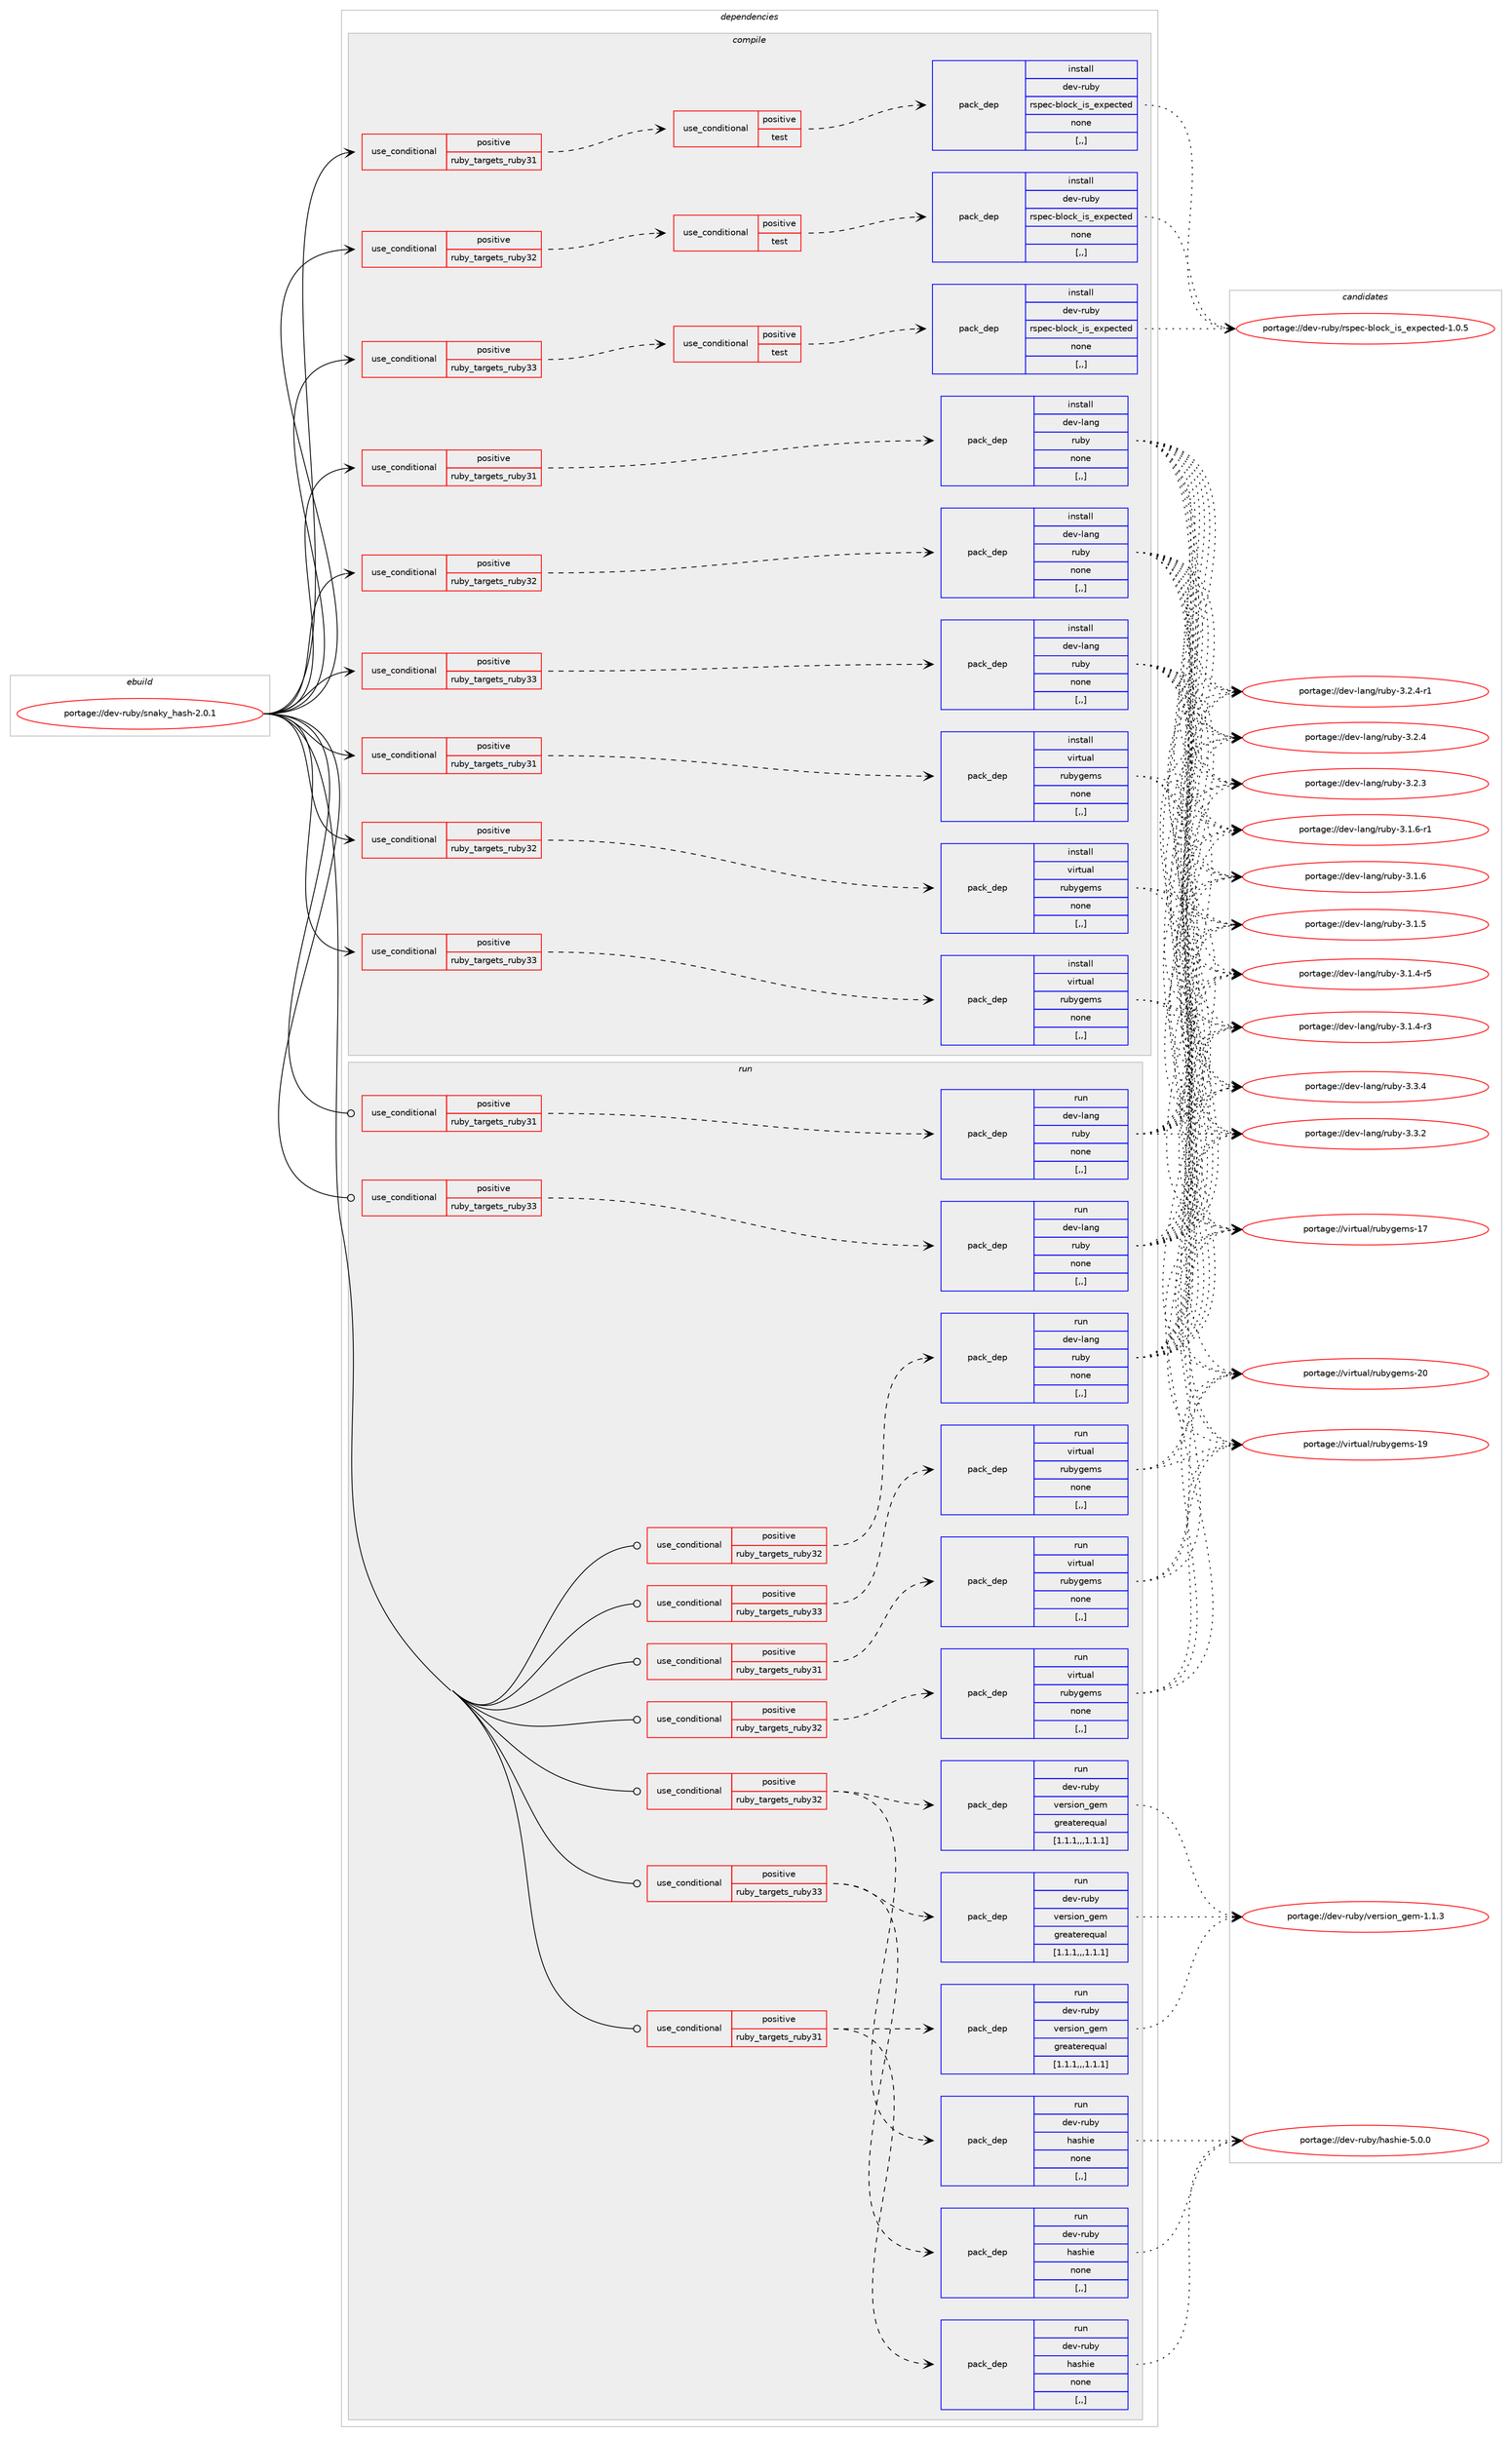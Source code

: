 digraph prolog {

# *************
# Graph options
# *************

newrank=true;
concentrate=true;
compound=true;
graph [rankdir=LR,fontname=Helvetica,fontsize=10,ranksep=1.5];#, ranksep=2.5, nodesep=0.2];
edge  [arrowhead=vee];
node  [fontname=Helvetica,fontsize=10];

# **********
# The ebuild
# **********

subgraph cluster_leftcol {
color=gray;
rank=same;
label=<<i>ebuild</i>>;
id [label="portage://dev-ruby/snaky_hash-2.0.1", color=red, width=4, href="../dev-ruby/snaky_hash-2.0.1.svg"];
}

# ****************
# The dependencies
# ****************

subgraph cluster_midcol {
color=gray;
label=<<i>dependencies</i>>;
subgraph cluster_compile {
fillcolor="#eeeeee";
style=filled;
label=<<i>compile</i>>;
subgraph cond56538 {
dependency203000 [label=<<TABLE BORDER="0" CELLBORDER="1" CELLSPACING="0" CELLPADDING="4"><TR><TD ROWSPAN="3" CELLPADDING="10">use_conditional</TD></TR><TR><TD>positive</TD></TR><TR><TD>ruby_targets_ruby31</TD></TR></TABLE>>, shape=none, color=red];
subgraph cond56539 {
dependency203001 [label=<<TABLE BORDER="0" CELLBORDER="1" CELLSPACING="0" CELLPADDING="4"><TR><TD ROWSPAN="3" CELLPADDING="10">use_conditional</TD></TR><TR><TD>positive</TD></TR><TR><TD>test</TD></TR></TABLE>>, shape=none, color=red];
subgraph pack145071 {
dependency203002 [label=<<TABLE BORDER="0" CELLBORDER="1" CELLSPACING="0" CELLPADDING="4" WIDTH="220"><TR><TD ROWSPAN="6" CELLPADDING="30">pack_dep</TD></TR><TR><TD WIDTH="110">install</TD></TR><TR><TD>dev-ruby</TD></TR><TR><TD>rspec-block_is_expected</TD></TR><TR><TD>none</TD></TR><TR><TD>[,,]</TD></TR></TABLE>>, shape=none, color=blue];
}
dependency203001:e -> dependency203002:w [weight=20,style="dashed",arrowhead="vee"];
}
dependency203000:e -> dependency203001:w [weight=20,style="dashed",arrowhead="vee"];
}
id:e -> dependency203000:w [weight=20,style="solid",arrowhead="vee"];
subgraph cond56540 {
dependency203003 [label=<<TABLE BORDER="0" CELLBORDER="1" CELLSPACING="0" CELLPADDING="4"><TR><TD ROWSPAN="3" CELLPADDING="10">use_conditional</TD></TR><TR><TD>positive</TD></TR><TR><TD>ruby_targets_ruby31</TD></TR></TABLE>>, shape=none, color=red];
subgraph pack145072 {
dependency203004 [label=<<TABLE BORDER="0" CELLBORDER="1" CELLSPACING="0" CELLPADDING="4" WIDTH="220"><TR><TD ROWSPAN="6" CELLPADDING="30">pack_dep</TD></TR><TR><TD WIDTH="110">install</TD></TR><TR><TD>dev-lang</TD></TR><TR><TD>ruby</TD></TR><TR><TD>none</TD></TR><TR><TD>[,,]</TD></TR></TABLE>>, shape=none, color=blue];
}
dependency203003:e -> dependency203004:w [weight=20,style="dashed",arrowhead="vee"];
}
id:e -> dependency203003:w [weight=20,style="solid",arrowhead="vee"];
subgraph cond56541 {
dependency203005 [label=<<TABLE BORDER="0" CELLBORDER="1" CELLSPACING="0" CELLPADDING="4"><TR><TD ROWSPAN="3" CELLPADDING="10">use_conditional</TD></TR><TR><TD>positive</TD></TR><TR><TD>ruby_targets_ruby31</TD></TR></TABLE>>, shape=none, color=red];
subgraph pack145073 {
dependency203006 [label=<<TABLE BORDER="0" CELLBORDER="1" CELLSPACING="0" CELLPADDING="4" WIDTH="220"><TR><TD ROWSPAN="6" CELLPADDING="30">pack_dep</TD></TR><TR><TD WIDTH="110">install</TD></TR><TR><TD>virtual</TD></TR><TR><TD>rubygems</TD></TR><TR><TD>none</TD></TR><TR><TD>[,,]</TD></TR></TABLE>>, shape=none, color=blue];
}
dependency203005:e -> dependency203006:w [weight=20,style="dashed",arrowhead="vee"];
}
id:e -> dependency203005:w [weight=20,style="solid",arrowhead="vee"];
subgraph cond56542 {
dependency203007 [label=<<TABLE BORDER="0" CELLBORDER="1" CELLSPACING="0" CELLPADDING="4"><TR><TD ROWSPAN="3" CELLPADDING="10">use_conditional</TD></TR><TR><TD>positive</TD></TR><TR><TD>ruby_targets_ruby32</TD></TR></TABLE>>, shape=none, color=red];
subgraph cond56543 {
dependency203008 [label=<<TABLE BORDER="0" CELLBORDER="1" CELLSPACING="0" CELLPADDING="4"><TR><TD ROWSPAN="3" CELLPADDING="10">use_conditional</TD></TR><TR><TD>positive</TD></TR><TR><TD>test</TD></TR></TABLE>>, shape=none, color=red];
subgraph pack145074 {
dependency203009 [label=<<TABLE BORDER="0" CELLBORDER="1" CELLSPACING="0" CELLPADDING="4" WIDTH="220"><TR><TD ROWSPAN="6" CELLPADDING="30">pack_dep</TD></TR><TR><TD WIDTH="110">install</TD></TR><TR><TD>dev-ruby</TD></TR><TR><TD>rspec-block_is_expected</TD></TR><TR><TD>none</TD></TR><TR><TD>[,,]</TD></TR></TABLE>>, shape=none, color=blue];
}
dependency203008:e -> dependency203009:w [weight=20,style="dashed",arrowhead="vee"];
}
dependency203007:e -> dependency203008:w [weight=20,style="dashed",arrowhead="vee"];
}
id:e -> dependency203007:w [weight=20,style="solid",arrowhead="vee"];
subgraph cond56544 {
dependency203010 [label=<<TABLE BORDER="0" CELLBORDER="1" CELLSPACING="0" CELLPADDING="4"><TR><TD ROWSPAN="3" CELLPADDING="10">use_conditional</TD></TR><TR><TD>positive</TD></TR><TR><TD>ruby_targets_ruby32</TD></TR></TABLE>>, shape=none, color=red];
subgraph pack145075 {
dependency203011 [label=<<TABLE BORDER="0" CELLBORDER="1" CELLSPACING="0" CELLPADDING="4" WIDTH="220"><TR><TD ROWSPAN="6" CELLPADDING="30">pack_dep</TD></TR><TR><TD WIDTH="110">install</TD></TR><TR><TD>dev-lang</TD></TR><TR><TD>ruby</TD></TR><TR><TD>none</TD></TR><TR><TD>[,,]</TD></TR></TABLE>>, shape=none, color=blue];
}
dependency203010:e -> dependency203011:w [weight=20,style="dashed",arrowhead="vee"];
}
id:e -> dependency203010:w [weight=20,style="solid",arrowhead="vee"];
subgraph cond56545 {
dependency203012 [label=<<TABLE BORDER="0" CELLBORDER="1" CELLSPACING="0" CELLPADDING="4"><TR><TD ROWSPAN="3" CELLPADDING="10">use_conditional</TD></TR><TR><TD>positive</TD></TR><TR><TD>ruby_targets_ruby32</TD></TR></TABLE>>, shape=none, color=red];
subgraph pack145076 {
dependency203013 [label=<<TABLE BORDER="0" CELLBORDER="1" CELLSPACING="0" CELLPADDING="4" WIDTH="220"><TR><TD ROWSPAN="6" CELLPADDING="30">pack_dep</TD></TR><TR><TD WIDTH="110">install</TD></TR><TR><TD>virtual</TD></TR><TR><TD>rubygems</TD></TR><TR><TD>none</TD></TR><TR><TD>[,,]</TD></TR></TABLE>>, shape=none, color=blue];
}
dependency203012:e -> dependency203013:w [weight=20,style="dashed",arrowhead="vee"];
}
id:e -> dependency203012:w [weight=20,style="solid",arrowhead="vee"];
subgraph cond56546 {
dependency203014 [label=<<TABLE BORDER="0" CELLBORDER="1" CELLSPACING="0" CELLPADDING="4"><TR><TD ROWSPAN="3" CELLPADDING="10">use_conditional</TD></TR><TR><TD>positive</TD></TR><TR><TD>ruby_targets_ruby33</TD></TR></TABLE>>, shape=none, color=red];
subgraph cond56547 {
dependency203015 [label=<<TABLE BORDER="0" CELLBORDER="1" CELLSPACING="0" CELLPADDING="4"><TR><TD ROWSPAN="3" CELLPADDING="10">use_conditional</TD></TR><TR><TD>positive</TD></TR><TR><TD>test</TD></TR></TABLE>>, shape=none, color=red];
subgraph pack145077 {
dependency203016 [label=<<TABLE BORDER="0" CELLBORDER="1" CELLSPACING="0" CELLPADDING="4" WIDTH="220"><TR><TD ROWSPAN="6" CELLPADDING="30">pack_dep</TD></TR><TR><TD WIDTH="110">install</TD></TR><TR><TD>dev-ruby</TD></TR><TR><TD>rspec-block_is_expected</TD></TR><TR><TD>none</TD></TR><TR><TD>[,,]</TD></TR></TABLE>>, shape=none, color=blue];
}
dependency203015:e -> dependency203016:w [weight=20,style="dashed",arrowhead="vee"];
}
dependency203014:e -> dependency203015:w [weight=20,style="dashed",arrowhead="vee"];
}
id:e -> dependency203014:w [weight=20,style="solid",arrowhead="vee"];
subgraph cond56548 {
dependency203017 [label=<<TABLE BORDER="0" CELLBORDER="1" CELLSPACING="0" CELLPADDING="4"><TR><TD ROWSPAN="3" CELLPADDING="10">use_conditional</TD></TR><TR><TD>positive</TD></TR><TR><TD>ruby_targets_ruby33</TD></TR></TABLE>>, shape=none, color=red];
subgraph pack145078 {
dependency203018 [label=<<TABLE BORDER="0" CELLBORDER="1" CELLSPACING="0" CELLPADDING="4" WIDTH="220"><TR><TD ROWSPAN="6" CELLPADDING="30">pack_dep</TD></TR><TR><TD WIDTH="110">install</TD></TR><TR><TD>dev-lang</TD></TR><TR><TD>ruby</TD></TR><TR><TD>none</TD></TR><TR><TD>[,,]</TD></TR></TABLE>>, shape=none, color=blue];
}
dependency203017:e -> dependency203018:w [weight=20,style="dashed",arrowhead="vee"];
}
id:e -> dependency203017:w [weight=20,style="solid",arrowhead="vee"];
subgraph cond56549 {
dependency203019 [label=<<TABLE BORDER="0" CELLBORDER="1" CELLSPACING="0" CELLPADDING="4"><TR><TD ROWSPAN="3" CELLPADDING="10">use_conditional</TD></TR><TR><TD>positive</TD></TR><TR><TD>ruby_targets_ruby33</TD></TR></TABLE>>, shape=none, color=red];
subgraph pack145079 {
dependency203020 [label=<<TABLE BORDER="0" CELLBORDER="1" CELLSPACING="0" CELLPADDING="4" WIDTH="220"><TR><TD ROWSPAN="6" CELLPADDING="30">pack_dep</TD></TR><TR><TD WIDTH="110">install</TD></TR><TR><TD>virtual</TD></TR><TR><TD>rubygems</TD></TR><TR><TD>none</TD></TR><TR><TD>[,,]</TD></TR></TABLE>>, shape=none, color=blue];
}
dependency203019:e -> dependency203020:w [weight=20,style="dashed",arrowhead="vee"];
}
id:e -> dependency203019:w [weight=20,style="solid",arrowhead="vee"];
}
subgraph cluster_compileandrun {
fillcolor="#eeeeee";
style=filled;
label=<<i>compile and run</i>>;
}
subgraph cluster_run {
fillcolor="#eeeeee";
style=filled;
label=<<i>run</i>>;
subgraph cond56550 {
dependency203021 [label=<<TABLE BORDER="0" CELLBORDER="1" CELLSPACING="0" CELLPADDING="4"><TR><TD ROWSPAN="3" CELLPADDING="10">use_conditional</TD></TR><TR><TD>positive</TD></TR><TR><TD>ruby_targets_ruby31</TD></TR></TABLE>>, shape=none, color=red];
subgraph pack145080 {
dependency203022 [label=<<TABLE BORDER="0" CELLBORDER="1" CELLSPACING="0" CELLPADDING="4" WIDTH="220"><TR><TD ROWSPAN="6" CELLPADDING="30">pack_dep</TD></TR><TR><TD WIDTH="110">run</TD></TR><TR><TD>dev-lang</TD></TR><TR><TD>ruby</TD></TR><TR><TD>none</TD></TR><TR><TD>[,,]</TD></TR></TABLE>>, shape=none, color=blue];
}
dependency203021:e -> dependency203022:w [weight=20,style="dashed",arrowhead="vee"];
}
id:e -> dependency203021:w [weight=20,style="solid",arrowhead="odot"];
subgraph cond56551 {
dependency203023 [label=<<TABLE BORDER="0" CELLBORDER="1" CELLSPACING="0" CELLPADDING="4"><TR><TD ROWSPAN="3" CELLPADDING="10">use_conditional</TD></TR><TR><TD>positive</TD></TR><TR><TD>ruby_targets_ruby31</TD></TR></TABLE>>, shape=none, color=red];
subgraph pack145081 {
dependency203024 [label=<<TABLE BORDER="0" CELLBORDER="1" CELLSPACING="0" CELLPADDING="4" WIDTH="220"><TR><TD ROWSPAN="6" CELLPADDING="30">pack_dep</TD></TR><TR><TD WIDTH="110">run</TD></TR><TR><TD>dev-ruby</TD></TR><TR><TD>hashie</TD></TR><TR><TD>none</TD></TR><TR><TD>[,,]</TD></TR></TABLE>>, shape=none, color=blue];
}
dependency203023:e -> dependency203024:w [weight=20,style="dashed",arrowhead="vee"];
subgraph pack145082 {
dependency203025 [label=<<TABLE BORDER="0" CELLBORDER="1" CELLSPACING="0" CELLPADDING="4" WIDTH="220"><TR><TD ROWSPAN="6" CELLPADDING="30">pack_dep</TD></TR><TR><TD WIDTH="110">run</TD></TR><TR><TD>dev-ruby</TD></TR><TR><TD>version_gem</TD></TR><TR><TD>greaterequal</TD></TR><TR><TD>[1.1.1,,,1.1.1]</TD></TR></TABLE>>, shape=none, color=blue];
}
dependency203023:e -> dependency203025:w [weight=20,style="dashed",arrowhead="vee"];
}
id:e -> dependency203023:w [weight=20,style="solid",arrowhead="odot"];
subgraph cond56552 {
dependency203026 [label=<<TABLE BORDER="0" CELLBORDER="1" CELLSPACING="0" CELLPADDING="4"><TR><TD ROWSPAN="3" CELLPADDING="10">use_conditional</TD></TR><TR><TD>positive</TD></TR><TR><TD>ruby_targets_ruby31</TD></TR></TABLE>>, shape=none, color=red];
subgraph pack145083 {
dependency203027 [label=<<TABLE BORDER="0" CELLBORDER="1" CELLSPACING="0" CELLPADDING="4" WIDTH="220"><TR><TD ROWSPAN="6" CELLPADDING="30">pack_dep</TD></TR><TR><TD WIDTH="110">run</TD></TR><TR><TD>virtual</TD></TR><TR><TD>rubygems</TD></TR><TR><TD>none</TD></TR><TR><TD>[,,]</TD></TR></TABLE>>, shape=none, color=blue];
}
dependency203026:e -> dependency203027:w [weight=20,style="dashed",arrowhead="vee"];
}
id:e -> dependency203026:w [weight=20,style="solid",arrowhead="odot"];
subgraph cond56553 {
dependency203028 [label=<<TABLE BORDER="0" CELLBORDER="1" CELLSPACING="0" CELLPADDING="4"><TR><TD ROWSPAN="3" CELLPADDING="10">use_conditional</TD></TR><TR><TD>positive</TD></TR><TR><TD>ruby_targets_ruby32</TD></TR></TABLE>>, shape=none, color=red];
subgraph pack145084 {
dependency203029 [label=<<TABLE BORDER="0" CELLBORDER="1" CELLSPACING="0" CELLPADDING="4" WIDTH="220"><TR><TD ROWSPAN="6" CELLPADDING="30">pack_dep</TD></TR><TR><TD WIDTH="110">run</TD></TR><TR><TD>dev-lang</TD></TR><TR><TD>ruby</TD></TR><TR><TD>none</TD></TR><TR><TD>[,,]</TD></TR></TABLE>>, shape=none, color=blue];
}
dependency203028:e -> dependency203029:w [weight=20,style="dashed",arrowhead="vee"];
}
id:e -> dependency203028:w [weight=20,style="solid",arrowhead="odot"];
subgraph cond56554 {
dependency203030 [label=<<TABLE BORDER="0" CELLBORDER="1" CELLSPACING="0" CELLPADDING="4"><TR><TD ROWSPAN="3" CELLPADDING="10">use_conditional</TD></TR><TR><TD>positive</TD></TR><TR><TD>ruby_targets_ruby32</TD></TR></TABLE>>, shape=none, color=red];
subgraph pack145085 {
dependency203031 [label=<<TABLE BORDER="0" CELLBORDER="1" CELLSPACING="0" CELLPADDING="4" WIDTH="220"><TR><TD ROWSPAN="6" CELLPADDING="30">pack_dep</TD></TR><TR><TD WIDTH="110">run</TD></TR><TR><TD>dev-ruby</TD></TR><TR><TD>hashie</TD></TR><TR><TD>none</TD></TR><TR><TD>[,,]</TD></TR></TABLE>>, shape=none, color=blue];
}
dependency203030:e -> dependency203031:w [weight=20,style="dashed",arrowhead="vee"];
subgraph pack145086 {
dependency203032 [label=<<TABLE BORDER="0" CELLBORDER="1" CELLSPACING="0" CELLPADDING="4" WIDTH="220"><TR><TD ROWSPAN="6" CELLPADDING="30">pack_dep</TD></TR><TR><TD WIDTH="110">run</TD></TR><TR><TD>dev-ruby</TD></TR><TR><TD>version_gem</TD></TR><TR><TD>greaterequal</TD></TR><TR><TD>[1.1.1,,,1.1.1]</TD></TR></TABLE>>, shape=none, color=blue];
}
dependency203030:e -> dependency203032:w [weight=20,style="dashed",arrowhead="vee"];
}
id:e -> dependency203030:w [weight=20,style="solid",arrowhead="odot"];
subgraph cond56555 {
dependency203033 [label=<<TABLE BORDER="0" CELLBORDER="1" CELLSPACING="0" CELLPADDING="4"><TR><TD ROWSPAN="3" CELLPADDING="10">use_conditional</TD></TR><TR><TD>positive</TD></TR><TR><TD>ruby_targets_ruby32</TD></TR></TABLE>>, shape=none, color=red];
subgraph pack145087 {
dependency203034 [label=<<TABLE BORDER="0" CELLBORDER="1" CELLSPACING="0" CELLPADDING="4" WIDTH="220"><TR><TD ROWSPAN="6" CELLPADDING="30">pack_dep</TD></TR><TR><TD WIDTH="110">run</TD></TR><TR><TD>virtual</TD></TR><TR><TD>rubygems</TD></TR><TR><TD>none</TD></TR><TR><TD>[,,]</TD></TR></TABLE>>, shape=none, color=blue];
}
dependency203033:e -> dependency203034:w [weight=20,style="dashed",arrowhead="vee"];
}
id:e -> dependency203033:w [weight=20,style="solid",arrowhead="odot"];
subgraph cond56556 {
dependency203035 [label=<<TABLE BORDER="0" CELLBORDER="1" CELLSPACING="0" CELLPADDING="4"><TR><TD ROWSPAN="3" CELLPADDING="10">use_conditional</TD></TR><TR><TD>positive</TD></TR><TR><TD>ruby_targets_ruby33</TD></TR></TABLE>>, shape=none, color=red];
subgraph pack145088 {
dependency203036 [label=<<TABLE BORDER="0" CELLBORDER="1" CELLSPACING="0" CELLPADDING="4" WIDTH="220"><TR><TD ROWSPAN="6" CELLPADDING="30">pack_dep</TD></TR><TR><TD WIDTH="110">run</TD></TR><TR><TD>dev-lang</TD></TR><TR><TD>ruby</TD></TR><TR><TD>none</TD></TR><TR><TD>[,,]</TD></TR></TABLE>>, shape=none, color=blue];
}
dependency203035:e -> dependency203036:w [weight=20,style="dashed",arrowhead="vee"];
}
id:e -> dependency203035:w [weight=20,style="solid",arrowhead="odot"];
subgraph cond56557 {
dependency203037 [label=<<TABLE BORDER="0" CELLBORDER="1" CELLSPACING="0" CELLPADDING="4"><TR><TD ROWSPAN="3" CELLPADDING="10">use_conditional</TD></TR><TR><TD>positive</TD></TR><TR><TD>ruby_targets_ruby33</TD></TR></TABLE>>, shape=none, color=red];
subgraph pack145089 {
dependency203038 [label=<<TABLE BORDER="0" CELLBORDER="1" CELLSPACING="0" CELLPADDING="4" WIDTH="220"><TR><TD ROWSPAN="6" CELLPADDING="30">pack_dep</TD></TR><TR><TD WIDTH="110">run</TD></TR><TR><TD>dev-ruby</TD></TR><TR><TD>hashie</TD></TR><TR><TD>none</TD></TR><TR><TD>[,,]</TD></TR></TABLE>>, shape=none, color=blue];
}
dependency203037:e -> dependency203038:w [weight=20,style="dashed",arrowhead="vee"];
subgraph pack145090 {
dependency203039 [label=<<TABLE BORDER="0" CELLBORDER="1" CELLSPACING="0" CELLPADDING="4" WIDTH="220"><TR><TD ROWSPAN="6" CELLPADDING="30">pack_dep</TD></TR><TR><TD WIDTH="110">run</TD></TR><TR><TD>dev-ruby</TD></TR><TR><TD>version_gem</TD></TR><TR><TD>greaterequal</TD></TR><TR><TD>[1.1.1,,,1.1.1]</TD></TR></TABLE>>, shape=none, color=blue];
}
dependency203037:e -> dependency203039:w [weight=20,style="dashed",arrowhead="vee"];
}
id:e -> dependency203037:w [weight=20,style="solid",arrowhead="odot"];
subgraph cond56558 {
dependency203040 [label=<<TABLE BORDER="0" CELLBORDER="1" CELLSPACING="0" CELLPADDING="4"><TR><TD ROWSPAN="3" CELLPADDING="10">use_conditional</TD></TR><TR><TD>positive</TD></TR><TR><TD>ruby_targets_ruby33</TD></TR></TABLE>>, shape=none, color=red];
subgraph pack145091 {
dependency203041 [label=<<TABLE BORDER="0" CELLBORDER="1" CELLSPACING="0" CELLPADDING="4" WIDTH="220"><TR><TD ROWSPAN="6" CELLPADDING="30">pack_dep</TD></TR><TR><TD WIDTH="110">run</TD></TR><TR><TD>virtual</TD></TR><TR><TD>rubygems</TD></TR><TR><TD>none</TD></TR><TR><TD>[,,]</TD></TR></TABLE>>, shape=none, color=blue];
}
dependency203040:e -> dependency203041:w [weight=20,style="dashed",arrowhead="vee"];
}
id:e -> dependency203040:w [weight=20,style="solid",arrowhead="odot"];
}
}

# **************
# The candidates
# **************

subgraph cluster_choices {
rank=same;
color=gray;
label=<<i>candidates</i>>;

subgraph choice145071 {
color=black;
nodesep=1;
choice10010111845114117981214711411511210199459810811199107951051159510112011210199116101100454946484653 [label="portage://dev-ruby/rspec-block_is_expected-1.0.5", color=red, width=4,href="../dev-ruby/rspec-block_is_expected-1.0.5.svg"];
dependency203002:e -> choice10010111845114117981214711411511210199459810811199107951051159510112011210199116101100454946484653:w [style=dotted,weight="100"];
}
subgraph choice145072 {
color=black;
nodesep=1;
choice10010111845108971101034711411798121455146514652 [label="portage://dev-lang/ruby-3.3.4", color=red, width=4,href="../dev-lang/ruby-3.3.4.svg"];
choice10010111845108971101034711411798121455146514650 [label="portage://dev-lang/ruby-3.3.2", color=red, width=4,href="../dev-lang/ruby-3.3.2.svg"];
choice100101118451089711010347114117981214551465046524511449 [label="portage://dev-lang/ruby-3.2.4-r1", color=red, width=4,href="../dev-lang/ruby-3.2.4-r1.svg"];
choice10010111845108971101034711411798121455146504652 [label="portage://dev-lang/ruby-3.2.4", color=red, width=4,href="../dev-lang/ruby-3.2.4.svg"];
choice10010111845108971101034711411798121455146504651 [label="portage://dev-lang/ruby-3.2.3", color=red, width=4,href="../dev-lang/ruby-3.2.3.svg"];
choice100101118451089711010347114117981214551464946544511449 [label="portage://dev-lang/ruby-3.1.6-r1", color=red, width=4,href="../dev-lang/ruby-3.1.6-r1.svg"];
choice10010111845108971101034711411798121455146494654 [label="portage://dev-lang/ruby-3.1.6", color=red, width=4,href="../dev-lang/ruby-3.1.6.svg"];
choice10010111845108971101034711411798121455146494653 [label="portage://dev-lang/ruby-3.1.5", color=red, width=4,href="../dev-lang/ruby-3.1.5.svg"];
choice100101118451089711010347114117981214551464946524511453 [label="portage://dev-lang/ruby-3.1.4-r5", color=red, width=4,href="../dev-lang/ruby-3.1.4-r5.svg"];
choice100101118451089711010347114117981214551464946524511451 [label="portage://dev-lang/ruby-3.1.4-r3", color=red, width=4,href="../dev-lang/ruby-3.1.4-r3.svg"];
dependency203004:e -> choice10010111845108971101034711411798121455146514652:w [style=dotted,weight="100"];
dependency203004:e -> choice10010111845108971101034711411798121455146514650:w [style=dotted,weight="100"];
dependency203004:e -> choice100101118451089711010347114117981214551465046524511449:w [style=dotted,weight="100"];
dependency203004:e -> choice10010111845108971101034711411798121455146504652:w [style=dotted,weight="100"];
dependency203004:e -> choice10010111845108971101034711411798121455146504651:w [style=dotted,weight="100"];
dependency203004:e -> choice100101118451089711010347114117981214551464946544511449:w [style=dotted,weight="100"];
dependency203004:e -> choice10010111845108971101034711411798121455146494654:w [style=dotted,weight="100"];
dependency203004:e -> choice10010111845108971101034711411798121455146494653:w [style=dotted,weight="100"];
dependency203004:e -> choice100101118451089711010347114117981214551464946524511453:w [style=dotted,weight="100"];
dependency203004:e -> choice100101118451089711010347114117981214551464946524511451:w [style=dotted,weight="100"];
}
subgraph choice145073 {
color=black;
nodesep=1;
choice118105114116117971084711411798121103101109115455048 [label="portage://virtual/rubygems-20", color=red, width=4,href="../virtual/rubygems-20.svg"];
choice118105114116117971084711411798121103101109115454957 [label="portage://virtual/rubygems-19", color=red, width=4,href="../virtual/rubygems-19.svg"];
choice118105114116117971084711411798121103101109115454955 [label="portage://virtual/rubygems-17", color=red, width=4,href="../virtual/rubygems-17.svg"];
dependency203006:e -> choice118105114116117971084711411798121103101109115455048:w [style=dotted,weight="100"];
dependency203006:e -> choice118105114116117971084711411798121103101109115454957:w [style=dotted,weight="100"];
dependency203006:e -> choice118105114116117971084711411798121103101109115454955:w [style=dotted,weight="100"];
}
subgraph choice145074 {
color=black;
nodesep=1;
choice10010111845114117981214711411511210199459810811199107951051159510112011210199116101100454946484653 [label="portage://dev-ruby/rspec-block_is_expected-1.0.5", color=red, width=4,href="../dev-ruby/rspec-block_is_expected-1.0.5.svg"];
dependency203009:e -> choice10010111845114117981214711411511210199459810811199107951051159510112011210199116101100454946484653:w [style=dotted,weight="100"];
}
subgraph choice145075 {
color=black;
nodesep=1;
choice10010111845108971101034711411798121455146514652 [label="portage://dev-lang/ruby-3.3.4", color=red, width=4,href="../dev-lang/ruby-3.3.4.svg"];
choice10010111845108971101034711411798121455146514650 [label="portage://dev-lang/ruby-3.3.2", color=red, width=4,href="../dev-lang/ruby-3.3.2.svg"];
choice100101118451089711010347114117981214551465046524511449 [label="portage://dev-lang/ruby-3.2.4-r1", color=red, width=4,href="../dev-lang/ruby-3.2.4-r1.svg"];
choice10010111845108971101034711411798121455146504652 [label="portage://dev-lang/ruby-3.2.4", color=red, width=4,href="../dev-lang/ruby-3.2.4.svg"];
choice10010111845108971101034711411798121455146504651 [label="portage://dev-lang/ruby-3.2.3", color=red, width=4,href="../dev-lang/ruby-3.2.3.svg"];
choice100101118451089711010347114117981214551464946544511449 [label="portage://dev-lang/ruby-3.1.6-r1", color=red, width=4,href="../dev-lang/ruby-3.1.6-r1.svg"];
choice10010111845108971101034711411798121455146494654 [label="portage://dev-lang/ruby-3.1.6", color=red, width=4,href="../dev-lang/ruby-3.1.6.svg"];
choice10010111845108971101034711411798121455146494653 [label="portage://dev-lang/ruby-3.1.5", color=red, width=4,href="../dev-lang/ruby-3.1.5.svg"];
choice100101118451089711010347114117981214551464946524511453 [label="portage://dev-lang/ruby-3.1.4-r5", color=red, width=4,href="../dev-lang/ruby-3.1.4-r5.svg"];
choice100101118451089711010347114117981214551464946524511451 [label="portage://dev-lang/ruby-3.1.4-r3", color=red, width=4,href="../dev-lang/ruby-3.1.4-r3.svg"];
dependency203011:e -> choice10010111845108971101034711411798121455146514652:w [style=dotted,weight="100"];
dependency203011:e -> choice10010111845108971101034711411798121455146514650:w [style=dotted,weight="100"];
dependency203011:e -> choice100101118451089711010347114117981214551465046524511449:w [style=dotted,weight="100"];
dependency203011:e -> choice10010111845108971101034711411798121455146504652:w [style=dotted,weight="100"];
dependency203011:e -> choice10010111845108971101034711411798121455146504651:w [style=dotted,weight="100"];
dependency203011:e -> choice100101118451089711010347114117981214551464946544511449:w [style=dotted,weight="100"];
dependency203011:e -> choice10010111845108971101034711411798121455146494654:w [style=dotted,weight="100"];
dependency203011:e -> choice10010111845108971101034711411798121455146494653:w [style=dotted,weight="100"];
dependency203011:e -> choice100101118451089711010347114117981214551464946524511453:w [style=dotted,weight="100"];
dependency203011:e -> choice100101118451089711010347114117981214551464946524511451:w [style=dotted,weight="100"];
}
subgraph choice145076 {
color=black;
nodesep=1;
choice118105114116117971084711411798121103101109115455048 [label="portage://virtual/rubygems-20", color=red, width=4,href="../virtual/rubygems-20.svg"];
choice118105114116117971084711411798121103101109115454957 [label="portage://virtual/rubygems-19", color=red, width=4,href="../virtual/rubygems-19.svg"];
choice118105114116117971084711411798121103101109115454955 [label="portage://virtual/rubygems-17", color=red, width=4,href="../virtual/rubygems-17.svg"];
dependency203013:e -> choice118105114116117971084711411798121103101109115455048:w [style=dotted,weight="100"];
dependency203013:e -> choice118105114116117971084711411798121103101109115454957:w [style=dotted,weight="100"];
dependency203013:e -> choice118105114116117971084711411798121103101109115454955:w [style=dotted,weight="100"];
}
subgraph choice145077 {
color=black;
nodesep=1;
choice10010111845114117981214711411511210199459810811199107951051159510112011210199116101100454946484653 [label="portage://dev-ruby/rspec-block_is_expected-1.0.5", color=red, width=4,href="../dev-ruby/rspec-block_is_expected-1.0.5.svg"];
dependency203016:e -> choice10010111845114117981214711411511210199459810811199107951051159510112011210199116101100454946484653:w [style=dotted,weight="100"];
}
subgraph choice145078 {
color=black;
nodesep=1;
choice10010111845108971101034711411798121455146514652 [label="portage://dev-lang/ruby-3.3.4", color=red, width=4,href="../dev-lang/ruby-3.3.4.svg"];
choice10010111845108971101034711411798121455146514650 [label="portage://dev-lang/ruby-3.3.2", color=red, width=4,href="../dev-lang/ruby-3.3.2.svg"];
choice100101118451089711010347114117981214551465046524511449 [label="portage://dev-lang/ruby-3.2.4-r1", color=red, width=4,href="../dev-lang/ruby-3.2.4-r1.svg"];
choice10010111845108971101034711411798121455146504652 [label="portage://dev-lang/ruby-3.2.4", color=red, width=4,href="../dev-lang/ruby-3.2.4.svg"];
choice10010111845108971101034711411798121455146504651 [label="portage://dev-lang/ruby-3.2.3", color=red, width=4,href="../dev-lang/ruby-3.2.3.svg"];
choice100101118451089711010347114117981214551464946544511449 [label="portage://dev-lang/ruby-3.1.6-r1", color=red, width=4,href="../dev-lang/ruby-3.1.6-r1.svg"];
choice10010111845108971101034711411798121455146494654 [label="portage://dev-lang/ruby-3.1.6", color=red, width=4,href="../dev-lang/ruby-3.1.6.svg"];
choice10010111845108971101034711411798121455146494653 [label="portage://dev-lang/ruby-3.1.5", color=red, width=4,href="../dev-lang/ruby-3.1.5.svg"];
choice100101118451089711010347114117981214551464946524511453 [label="portage://dev-lang/ruby-3.1.4-r5", color=red, width=4,href="../dev-lang/ruby-3.1.4-r5.svg"];
choice100101118451089711010347114117981214551464946524511451 [label="portage://dev-lang/ruby-3.1.4-r3", color=red, width=4,href="../dev-lang/ruby-3.1.4-r3.svg"];
dependency203018:e -> choice10010111845108971101034711411798121455146514652:w [style=dotted,weight="100"];
dependency203018:e -> choice10010111845108971101034711411798121455146514650:w [style=dotted,weight="100"];
dependency203018:e -> choice100101118451089711010347114117981214551465046524511449:w [style=dotted,weight="100"];
dependency203018:e -> choice10010111845108971101034711411798121455146504652:w [style=dotted,weight="100"];
dependency203018:e -> choice10010111845108971101034711411798121455146504651:w [style=dotted,weight="100"];
dependency203018:e -> choice100101118451089711010347114117981214551464946544511449:w [style=dotted,weight="100"];
dependency203018:e -> choice10010111845108971101034711411798121455146494654:w [style=dotted,weight="100"];
dependency203018:e -> choice10010111845108971101034711411798121455146494653:w [style=dotted,weight="100"];
dependency203018:e -> choice100101118451089711010347114117981214551464946524511453:w [style=dotted,weight="100"];
dependency203018:e -> choice100101118451089711010347114117981214551464946524511451:w [style=dotted,weight="100"];
}
subgraph choice145079 {
color=black;
nodesep=1;
choice118105114116117971084711411798121103101109115455048 [label="portage://virtual/rubygems-20", color=red, width=4,href="../virtual/rubygems-20.svg"];
choice118105114116117971084711411798121103101109115454957 [label="portage://virtual/rubygems-19", color=red, width=4,href="../virtual/rubygems-19.svg"];
choice118105114116117971084711411798121103101109115454955 [label="portage://virtual/rubygems-17", color=red, width=4,href="../virtual/rubygems-17.svg"];
dependency203020:e -> choice118105114116117971084711411798121103101109115455048:w [style=dotted,weight="100"];
dependency203020:e -> choice118105114116117971084711411798121103101109115454957:w [style=dotted,weight="100"];
dependency203020:e -> choice118105114116117971084711411798121103101109115454955:w [style=dotted,weight="100"];
}
subgraph choice145080 {
color=black;
nodesep=1;
choice10010111845108971101034711411798121455146514652 [label="portage://dev-lang/ruby-3.3.4", color=red, width=4,href="../dev-lang/ruby-3.3.4.svg"];
choice10010111845108971101034711411798121455146514650 [label="portage://dev-lang/ruby-3.3.2", color=red, width=4,href="../dev-lang/ruby-3.3.2.svg"];
choice100101118451089711010347114117981214551465046524511449 [label="portage://dev-lang/ruby-3.2.4-r1", color=red, width=4,href="../dev-lang/ruby-3.2.4-r1.svg"];
choice10010111845108971101034711411798121455146504652 [label="portage://dev-lang/ruby-3.2.4", color=red, width=4,href="../dev-lang/ruby-3.2.4.svg"];
choice10010111845108971101034711411798121455146504651 [label="portage://dev-lang/ruby-3.2.3", color=red, width=4,href="../dev-lang/ruby-3.2.3.svg"];
choice100101118451089711010347114117981214551464946544511449 [label="portage://dev-lang/ruby-3.1.6-r1", color=red, width=4,href="../dev-lang/ruby-3.1.6-r1.svg"];
choice10010111845108971101034711411798121455146494654 [label="portage://dev-lang/ruby-3.1.6", color=red, width=4,href="../dev-lang/ruby-3.1.6.svg"];
choice10010111845108971101034711411798121455146494653 [label="portage://dev-lang/ruby-3.1.5", color=red, width=4,href="../dev-lang/ruby-3.1.5.svg"];
choice100101118451089711010347114117981214551464946524511453 [label="portage://dev-lang/ruby-3.1.4-r5", color=red, width=4,href="../dev-lang/ruby-3.1.4-r5.svg"];
choice100101118451089711010347114117981214551464946524511451 [label="portage://dev-lang/ruby-3.1.4-r3", color=red, width=4,href="../dev-lang/ruby-3.1.4-r3.svg"];
dependency203022:e -> choice10010111845108971101034711411798121455146514652:w [style=dotted,weight="100"];
dependency203022:e -> choice10010111845108971101034711411798121455146514650:w [style=dotted,weight="100"];
dependency203022:e -> choice100101118451089711010347114117981214551465046524511449:w [style=dotted,weight="100"];
dependency203022:e -> choice10010111845108971101034711411798121455146504652:w [style=dotted,weight="100"];
dependency203022:e -> choice10010111845108971101034711411798121455146504651:w [style=dotted,weight="100"];
dependency203022:e -> choice100101118451089711010347114117981214551464946544511449:w [style=dotted,weight="100"];
dependency203022:e -> choice10010111845108971101034711411798121455146494654:w [style=dotted,weight="100"];
dependency203022:e -> choice10010111845108971101034711411798121455146494653:w [style=dotted,weight="100"];
dependency203022:e -> choice100101118451089711010347114117981214551464946524511453:w [style=dotted,weight="100"];
dependency203022:e -> choice100101118451089711010347114117981214551464946524511451:w [style=dotted,weight="100"];
}
subgraph choice145081 {
color=black;
nodesep=1;
choice10010111845114117981214710497115104105101455346484648 [label="portage://dev-ruby/hashie-5.0.0", color=red, width=4,href="../dev-ruby/hashie-5.0.0.svg"];
dependency203024:e -> choice10010111845114117981214710497115104105101455346484648:w [style=dotted,weight="100"];
}
subgraph choice145082 {
color=black;
nodesep=1;
choice10010111845114117981214711810111411510511111095103101109454946494651 [label="portage://dev-ruby/version_gem-1.1.3", color=red, width=4,href="../dev-ruby/version_gem-1.1.3.svg"];
dependency203025:e -> choice10010111845114117981214711810111411510511111095103101109454946494651:w [style=dotted,weight="100"];
}
subgraph choice145083 {
color=black;
nodesep=1;
choice118105114116117971084711411798121103101109115455048 [label="portage://virtual/rubygems-20", color=red, width=4,href="../virtual/rubygems-20.svg"];
choice118105114116117971084711411798121103101109115454957 [label="portage://virtual/rubygems-19", color=red, width=4,href="../virtual/rubygems-19.svg"];
choice118105114116117971084711411798121103101109115454955 [label="portage://virtual/rubygems-17", color=red, width=4,href="../virtual/rubygems-17.svg"];
dependency203027:e -> choice118105114116117971084711411798121103101109115455048:w [style=dotted,weight="100"];
dependency203027:e -> choice118105114116117971084711411798121103101109115454957:w [style=dotted,weight="100"];
dependency203027:e -> choice118105114116117971084711411798121103101109115454955:w [style=dotted,weight="100"];
}
subgraph choice145084 {
color=black;
nodesep=1;
choice10010111845108971101034711411798121455146514652 [label="portage://dev-lang/ruby-3.3.4", color=red, width=4,href="../dev-lang/ruby-3.3.4.svg"];
choice10010111845108971101034711411798121455146514650 [label="portage://dev-lang/ruby-3.3.2", color=red, width=4,href="../dev-lang/ruby-3.3.2.svg"];
choice100101118451089711010347114117981214551465046524511449 [label="portage://dev-lang/ruby-3.2.4-r1", color=red, width=4,href="../dev-lang/ruby-3.2.4-r1.svg"];
choice10010111845108971101034711411798121455146504652 [label="portage://dev-lang/ruby-3.2.4", color=red, width=4,href="../dev-lang/ruby-3.2.4.svg"];
choice10010111845108971101034711411798121455146504651 [label="portage://dev-lang/ruby-3.2.3", color=red, width=4,href="../dev-lang/ruby-3.2.3.svg"];
choice100101118451089711010347114117981214551464946544511449 [label="portage://dev-lang/ruby-3.1.6-r1", color=red, width=4,href="../dev-lang/ruby-3.1.6-r1.svg"];
choice10010111845108971101034711411798121455146494654 [label="portage://dev-lang/ruby-3.1.6", color=red, width=4,href="../dev-lang/ruby-3.1.6.svg"];
choice10010111845108971101034711411798121455146494653 [label="portage://dev-lang/ruby-3.1.5", color=red, width=4,href="../dev-lang/ruby-3.1.5.svg"];
choice100101118451089711010347114117981214551464946524511453 [label="portage://dev-lang/ruby-3.1.4-r5", color=red, width=4,href="../dev-lang/ruby-3.1.4-r5.svg"];
choice100101118451089711010347114117981214551464946524511451 [label="portage://dev-lang/ruby-3.1.4-r3", color=red, width=4,href="../dev-lang/ruby-3.1.4-r3.svg"];
dependency203029:e -> choice10010111845108971101034711411798121455146514652:w [style=dotted,weight="100"];
dependency203029:e -> choice10010111845108971101034711411798121455146514650:w [style=dotted,weight="100"];
dependency203029:e -> choice100101118451089711010347114117981214551465046524511449:w [style=dotted,weight="100"];
dependency203029:e -> choice10010111845108971101034711411798121455146504652:w [style=dotted,weight="100"];
dependency203029:e -> choice10010111845108971101034711411798121455146504651:w [style=dotted,weight="100"];
dependency203029:e -> choice100101118451089711010347114117981214551464946544511449:w [style=dotted,weight="100"];
dependency203029:e -> choice10010111845108971101034711411798121455146494654:w [style=dotted,weight="100"];
dependency203029:e -> choice10010111845108971101034711411798121455146494653:w [style=dotted,weight="100"];
dependency203029:e -> choice100101118451089711010347114117981214551464946524511453:w [style=dotted,weight="100"];
dependency203029:e -> choice100101118451089711010347114117981214551464946524511451:w [style=dotted,weight="100"];
}
subgraph choice145085 {
color=black;
nodesep=1;
choice10010111845114117981214710497115104105101455346484648 [label="portage://dev-ruby/hashie-5.0.0", color=red, width=4,href="../dev-ruby/hashie-5.0.0.svg"];
dependency203031:e -> choice10010111845114117981214710497115104105101455346484648:w [style=dotted,weight="100"];
}
subgraph choice145086 {
color=black;
nodesep=1;
choice10010111845114117981214711810111411510511111095103101109454946494651 [label="portage://dev-ruby/version_gem-1.1.3", color=red, width=4,href="../dev-ruby/version_gem-1.1.3.svg"];
dependency203032:e -> choice10010111845114117981214711810111411510511111095103101109454946494651:w [style=dotted,weight="100"];
}
subgraph choice145087 {
color=black;
nodesep=1;
choice118105114116117971084711411798121103101109115455048 [label="portage://virtual/rubygems-20", color=red, width=4,href="../virtual/rubygems-20.svg"];
choice118105114116117971084711411798121103101109115454957 [label="portage://virtual/rubygems-19", color=red, width=4,href="../virtual/rubygems-19.svg"];
choice118105114116117971084711411798121103101109115454955 [label="portage://virtual/rubygems-17", color=red, width=4,href="../virtual/rubygems-17.svg"];
dependency203034:e -> choice118105114116117971084711411798121103101109115455048:w [style=dotted,weight="100"];
dependency203034:e -> choice118105114116117971084711411798121103101109115454957:w [style=dotted,weight="100"];
dependency203034:e -> choice118105114116117971084711411798121103101109115454955:w [style=dotted,weight="100"];
}
subgraph choice145088 {
color=black;
nodesep=1;
choice10010111845108971101034711411798121455146514652 [label="portage://dev-lang/ruby-3.3.4", color=red, width=4,href="../dev-lang/ruby-3.3.4.svg"];
choice10010111845108971101034711411798121455146514650 [label="portage://dev-lang/ruby-3.3.2", color=red, width=4,href="../dev-lang/ruby-3.3.2.svg"];
choice100101118451089711010347114117981214551465046524511449 [label="portage://dev-lang/ruby-3.2.4-r1", color=red, width=4,href="../dev-lang/ruby-3.2.4-r1.svg"];
choice10010111845108971101034711411798121455146504652 [label="portage://dev-lang/ruby-3.2.4", color=red, width=4,href="../dev-lang/ruby-3.2.4.svg"];
choice10010111845108971101034711411798121455146504651 [label="portage://dev-lang/ruby-3.2.3", color=red, width=4,href="../dev-lang/ruby-3.2.3.svg"];
choice100101118451089711010347114117981214551464946544511449 [label="portage://dev-lang/ruby-3.1.6-r1", color=red, width=4,href="../dev-lang/ruby-3.1.6-r1.svg"];
choice10010111845108971101034711411798121455146494654 [label="portage://dev-lang/ruby-3.1.6", color=red, width=4,href="../dev-lang/ruby-3.1.6.svg"];
choice10010111845108971101034711411798121455146494653 [label="portage://dev-lang/ruby-3.1.5", color=red, width=4,href="../dev-lang/ruby-3.1.5.svg"];
choice100101118451089711010347114117981214551464946524511453 [label="portage://dev-lang/ruby-3.1.4-r5", color=red, width=4,href="../dev-lang/ruby-3.1.4-r5.svg"];
choice100101118451089711010347114117981214551464946524511451 [label="portage://dev-lang/ruby-3.1.4-r3", color=red, width=4,href="../dev-lang/ruby-3.1.4-r3.svg"];
dependency203036:e -> choice10010111845108971101034711411798121455146514652:w [style=dotted,weight="100"];
dependency203036:e -> choice10010111845108971101034711411798121455146514650:w [style=dotted,weight="100"];
dependency203036:e -> choice100101118451089711010347114117981214551465046524511449:w [style=dotted,weight="100"];
dependency203036:e -> choice10010111845108971101034711411798121455146504652:w [style=dotted,weight="100"];
dependency203036:e -> choice10010111845108971101034711411798121455146504651:w [style=dotted,weight="100"];
dependency203036:e -> choice100101118451089711010347114117981214551464946544511449:w [style=dotted,weight="100"];
dependency203036:e -> choice10010111845108971101034711411798121455146494654:w [style=dotted,weight="100"];
dependency203036:e -> choice10010111845108971101034711411798121455146494653:w [style=dotted,weight="100"];
dependency203036:e -> choice100101118451089711010347114117981214551464946524511453:w [style=dotted,weight="100"];
dependency203036:e -> choice100101118451089711010347114117981214551464946524511451:w [style=dotted,weight="100"];
}
subgraph choice145089 {
color=black;
nodesep=1;
choice10010111845114117981214710497115104105101455346484648 [label="portage://dev-ruby/hashie-5.0.0", color=red, width=4,href="../dev-ruby/hashie-5.0.0.svg"];
dependency203038:e -> choice10010111845114117981214710497115104105101455346484648:w [style=dotted,weight="100"];
}
subgraph choice145090 {
color=black;
nodesep=1;
choice10010111845114117981214711810111411510511111095103101109454946494651 [label="portage://dev-ruby/version_gem-1.1.3", color=red, width=4,href="../dev-ruby/version_gem-1.1.3.svg"];
dependency203039:e -> choice10010111845114117981214711810111411510511111095103101109454946494651:w [style=dotted,weight="100"];
}
subgraph choice145091 {
color=black;
nodesep=1;
choice118105114116117971084711411798121103101109115455048 [label="portage://virtual/rubygems-20", color=red, width=4,href="../virtual/rubygems-20.svg"];
choice118105114116117971084711411798121103101109115454957 [label="portage://virtual/rubygems-19", color=red, width=4,href="../virtual/rubygems-19.svg"];
choice118105114116117971084711411798121103101109115454955 [label="portage://virtual/rubygems-17", color=red, width=4,href="../virtual/rubygems-17.svg"];
dependency203041:e -> choice118105114116117971084711411798121103101109115455048:w [style=dotted,weight="100"];
dependency203041:e -> choice118105114116117971084711411798121103101109115454957:w [style=dotted,weight="100"];
dependency203041:e -> choice118105114116117971084711411798121103101109115454955:w [style=dotted,weight="100"];
}
}

}
